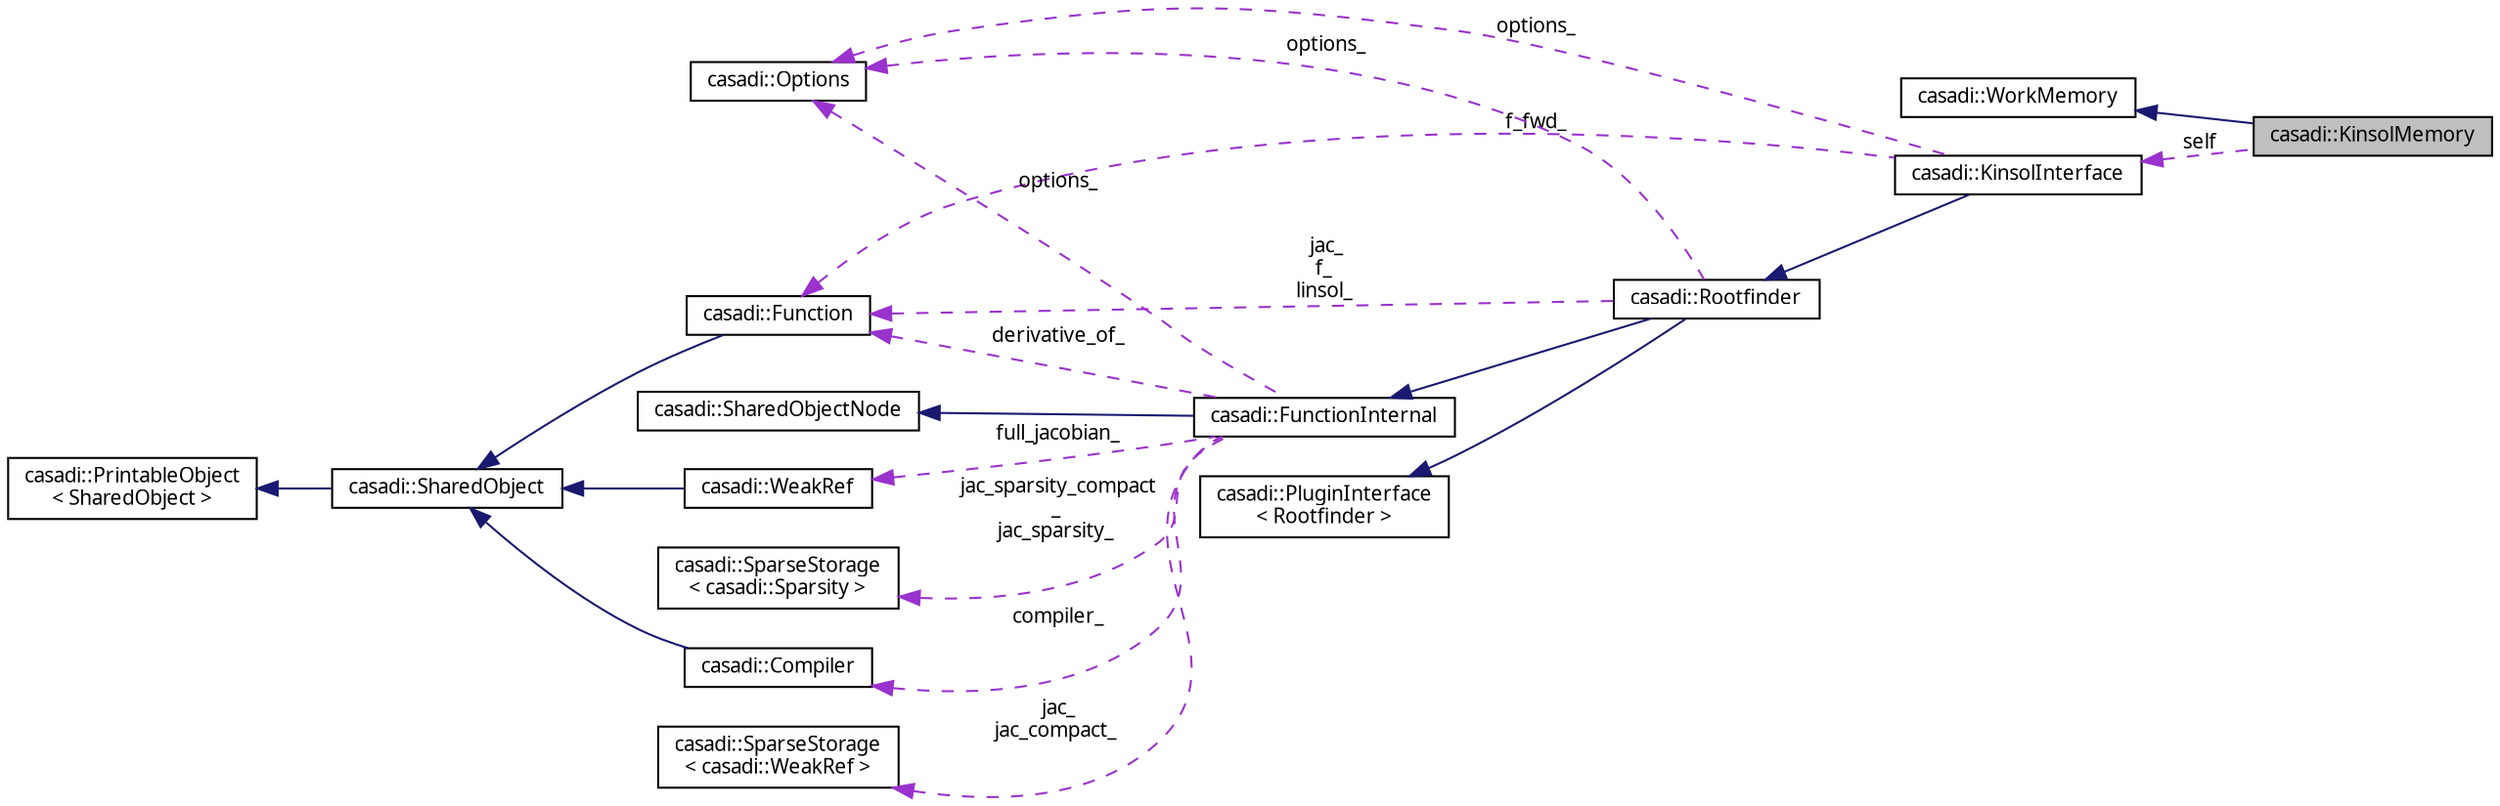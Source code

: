 digraph "casadi::KinsolMemory"
{
  edge [fontname="FreeSans.ttf",fontsize="10",labelfontname="FreeSans.ttf",labelfontsize="10"];
  node [fontname="FreeSans.ttf",fontsize="10",shape=record];
  rankdir="LR";
  Node1 [label="casadi::KinsolMemory",height=0.2,width=0.4,color="black", fillcolor="grey75", style="filled", fontcolor="black"];
  Node2 -> Node1 [dir="back",color="midnightblue",fontsize="10",style="solid",fontname="FreeSans.ttf"];
  Node2 [label="casadi::WorkMemory",height=0.2,width=0.4,color="black", fillcolor="white", style="filled",URL="$da/dbe/structcasadi_1_1WorkMemory.html",tooltip="Function memory with temporary work vectors. "];
  Node3 -> Node1 [dir="back",color="darkorchid3",fontsize="10",style="dashed",label=" self" ,fontname="FreeSans.ttf"];
  Node3 [label="casadi::KinsolInterface",height=0.2,width=0.4,color="black", fillcolor="white", style="filled",URL="$d6/def/classcasadi_1_1KinsolInterface.html",tooltip="&#39;kinsol&#39; plugin for Rootfinder "];
  Node4 -> Node3 [dir="back",color="midnightblue",fontsize="10",style="solid",fontname="FreeSans.ttf"];
  Node4 [label="casadi::Rootfinder",height=0.2,width=0.4,color="black", fillcolor="white", style="filled",URL="$d4/d10/classcasadi_1_1Rootfinder.html",tooltip="Internal class. "];
  Node5 -> Node4 [dir="back",color="midnightblue",fontsize="10",style="solid",fontname="FreeSans.ttf"];
  Node5 [label="casadi::FunctionInternal",height=0.2,width=0.4,color="black", fillcolor="white", style="filled",URL="$d2/dab/classcasadi_1_1FunctionInternal.html",tooltip="Internal class for Function. "];
  Node6 -> Node5 [dir="back",color="midnightblue",fontsize="10",style="solid",fontname="FreeSans.ttf"];
  Node6 [label="casadi::SharedObjectNode",height=0.2,width=0.4,color="black", fillcolor="white", style="filled",URL="$d9/dd3/classcasadi_1_1SharedObjectNode.html"];
  Node7 -> Node5 [dir="back",color="darkorchid3",fontsize="10",style="dashed",label=" full_jacobian_" ,fontname="FreeSans.ttf"];
  Node7 [label="casadi::WeakRef",height=0.2,width=0.4,color="black", fillcolor="white", style="filled",URL="$d8/de8/classcasadi_1_1WeakRef.html",tooltip="Weak reference type A weak reference to a SharedObject. "];
  Node8 -> Node7 [dir="back",color="midnightblue",fontsize="10",style="solid",fontname="FreeSans.ttf"];
  Node8 [label="casadi::SharedObject",height=0.2,width=0.4,color="black", fillcolor="white", style="filled",URL="$d5/d4a/classcasadi_1_1SharedObject.html",tooltip="SharedObject implements a reference counting framework similar for efficient and easily-maintained me..."];
  Node9 -> Node8 [dir="back",color="midnightblue",fontsize="10",style="solid",fontname="FreeSans.ttf"];
  Node9 [label="casadi::PrintableObject\l\< SharedObject \>",height=0.2,width=0.4,color="black", fillcolor="white", style="filled",URL="$d5/d18/classcasadi_1_1PrintableObject.html"];
  Node10 -> Node5 [dir="back",color="darkorchid3",fontsize="10",style="dashed",label=" derivative_of_" ,fontname="FreeSans.ttf"];
  Node10 [label="casadi::Function",height=0.2,width=0.4,color="black", fillcolor="white", style="filled",URL="$da/da4/classcasadi_1_1Function.html",tooltip="General function. "];
  Node8 -> Node10 [dir="back",color="midnightblue",fontsize="10",style="solid",fontname="FreeSans.ttf"];
  Node11 -> Node5 [dir="back",color="darkorchid3",fontsize="10",style="dashed",label=" jac_\njac_compact_" ,fontname="FreeSans.ttf"];
  Node11 [label="casadi::SparseStorage\l\< casadi::WeakRef \>",height=0.2,width=0.4,color="black", fillcolor="white", style="filled",URL="$dd/d13/classcasadi_1_1SparseStorage.html"];
  Node12 -> Node5 [dir="back",color="darkorchid3",fontsize="10",style="dashed",label=" options_" ,fontname="FreeSans.ttf"];
  Node12 [label="casadi::Options",height=0.2,width=0.4,color="black", fillcolor="white", style="filled",URL="$db/d35/structcasadi_1_1Options.html",tooltip="Options metadata for a class. "];
  Node13 -> Node5 [dir="back",color="darkorchid3",fontsize="10",style="dashed",label=" jac_sparsity_compact\l_\njac_sparsity_" ,fontname="FreeSans.ttf"];
  Node13 [label="casadi::SparseStorage\l\< casadi::Sparsity \>",height=0.2,width=0.4,color="black", fillcolor="white", style="filled",URL="$dd/d13/classcasadi_1_1SparseStorage.html"];
  Node14 -> Node5 [dir="back",color="darkorchid3",fontsize="10",style="dashed",label=" compiler_" ,fontname="FreeSans.ttf"];
  Node14 [label="casadi::Compiler",height=0.2,width=0.4,color="black", fillcolor="white", style="filled",URL="$d7/df2/classcasadi_1_1Compiler.html",tooltip="Compiler. "];
  Node8 -> Node14 [dir="back",color="midnightblue",fontsize="10",style="solid",fontname="FreeSans.ttf"];
  Node15 -> Node4 [dir="back",color="midnightblue",fontsize="10",style="solid",fontname="FreeSans.ttf"];
  Node15 [label="casadi::PluginInterface\l\< Rootfinder \>",height=0.2,width=0.4,color="black", fillcolor="white", style="filled",URL="$d4/d37/classcasadi_1_1PluginInterface.html"];
  Node10 -> Node4 [dir="back",color="darkorchid3",fontsize="10",style="dashed",label=" jac_\nf_\nlinsol_" ,fontname="FreeSans.ttf"];
  Node12 -> Node4 [dir="back",color="darkorchid3",fontsize="10",style="dashed",label=" options_" ,fontname="FreeSans.ttf"];
  Node10 -> Node3 [dir="back",color="darkorchid3",fontsize="10",style="dashed",label=" f_fwd_" ,fontname="FreeSans.ttf"];
  Node12 -> Node3 [dir="back",color="darkorchid3",fontsize="10",style="dashed",label=" options_" ,fontname="FreeSans.ttf"];
}
